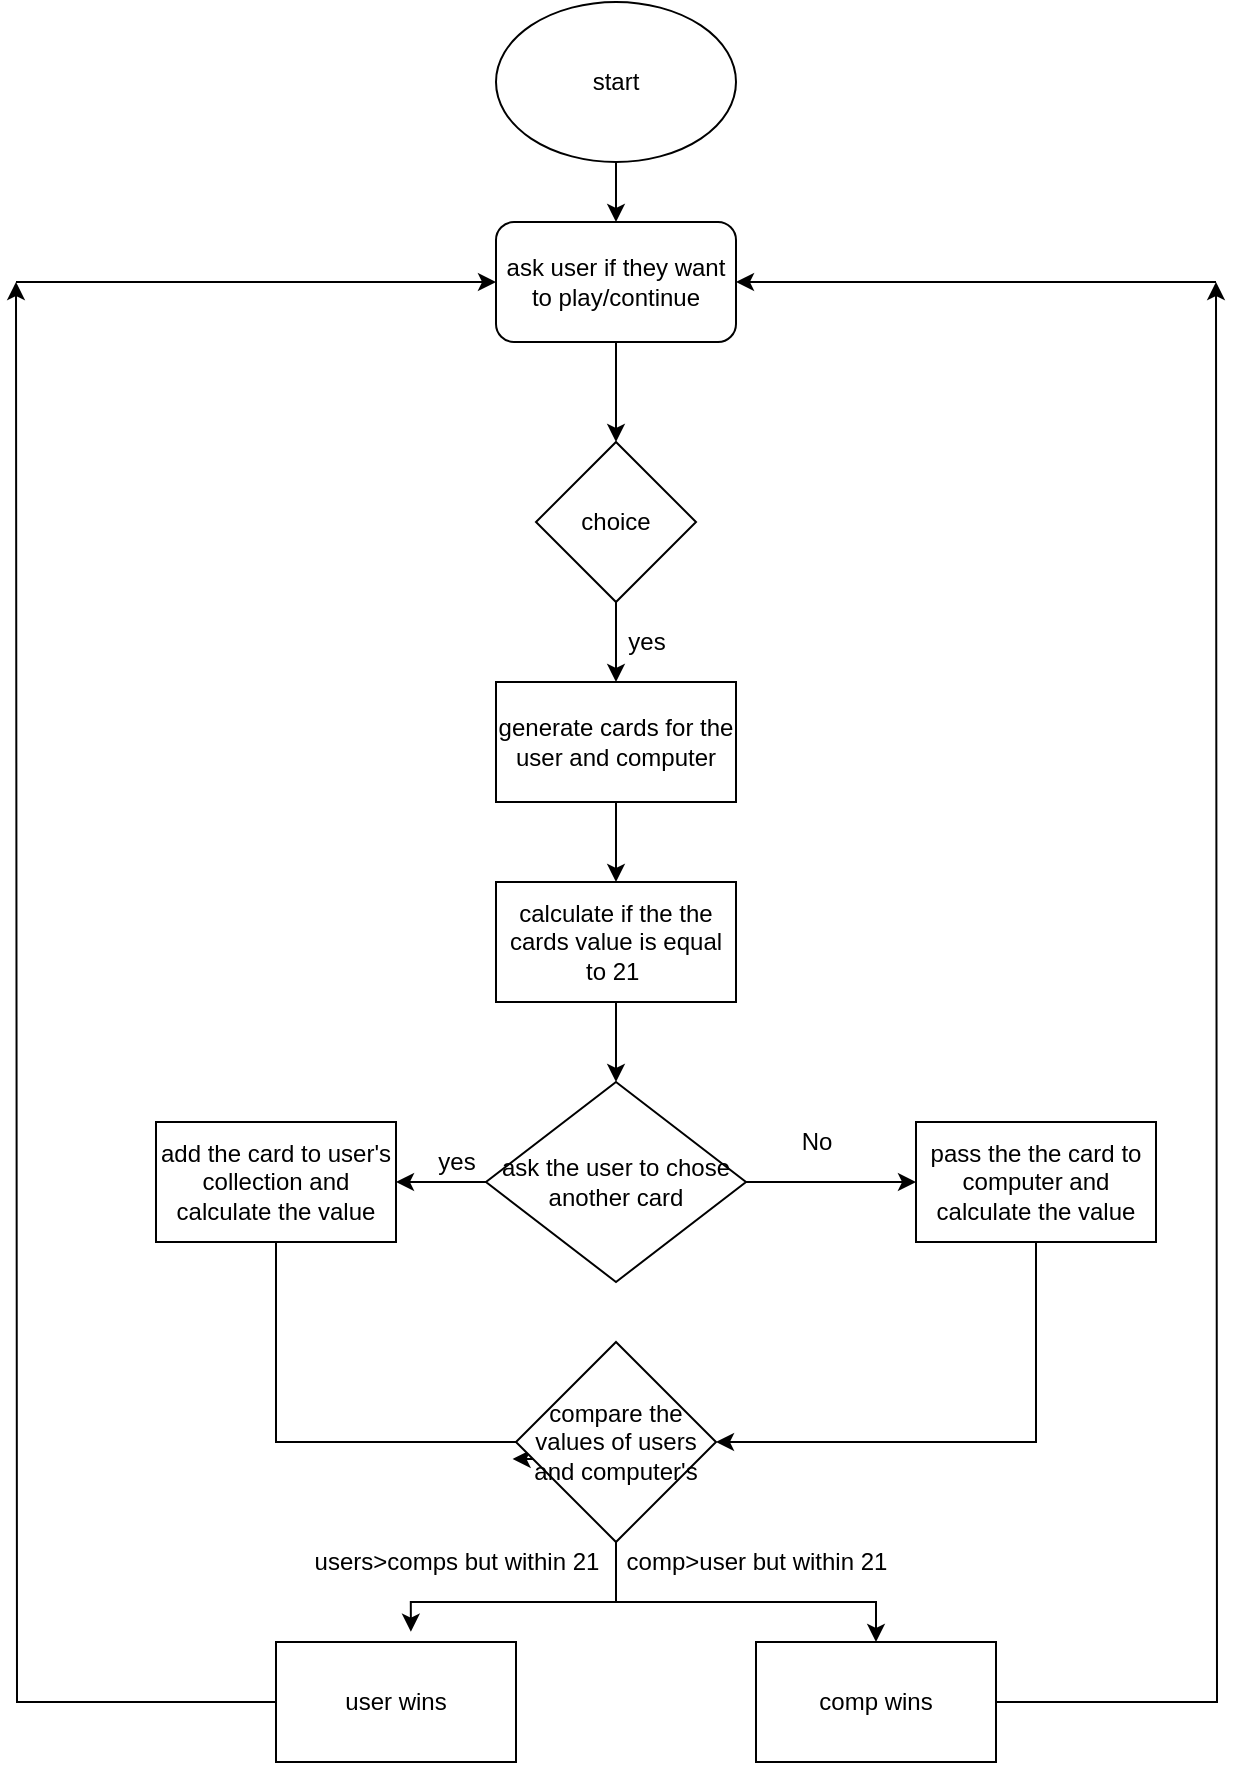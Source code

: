 <mxfile version="16.5.3" type="device"><diagram id="02asDBzawmZz0uC6jXSy" name="Page-1"><mxGraphModel dx="830" dy="463" grid="1" gridSize="10" guides="1" tooltips="1" connect="1" arrows="1" fold="1" page="1" pageScale="1" pageWidth="850" pageHeight="1100" math="0" shadow="0"><root><mxCell id="0"/><mxCell id="1" parent="0"/><mxCell id="23eE-KDFTpCYdaaX3a90-1" value="start" style="ellipse;whiteSpace=wrap;html=1;" vertex="1" parent="1"><mxGeometry x="360" y="10" width="120" height="80" as="geometry"/></mxCell><mxCell id="23eE-KDFTpCYdaaX3a90-2" value="" style="endArrow=classic;html=1;rounded=0;exitX=0.5;exitY=1;exitDx=0;exitDy=0;" edge="1" parent="1" source="23eE-KDFTpCYdaaX3a90-1" target="23eE-KDFTpCYdaaX3a90-3"><mxGeometry width="50" height="50" relative="1" as="geometry"><mxPoint x="400" y="320" as="sourcePoint"/><mxPoint x="420" y="130" as="targetPoint"/><Array as="points"/></mxGeometry></mxCell><mxCell id="23eE-KDFTpCYdaaX3a90-6" style="edgeStyle=orthogonalEdgeStyle;rounded=0;orthogonalLoop=1;jettySize=auto;html=1;exitX=0.5;exitY=1;exitDx=0;exitDy=0;entryX=0.5;entryY=0;entryDx=0;entryDy=0;" edge="1" parent="1" source="23eE-KDFTpCYdaaX3a90-3"><mxGeometry relative="1" as="geometry"><mxPoint x="420" y="230" as="targetPoint"/></mxGeometry></mxCell><mxCell id="23eE-KDFTpCYdaaX3a90-3" value="ask user if they want to play/continue" style="rounded=1;whiteSpace=wrap;html=1;" vertex="1" parent="1"><mxGeometry x="360" y="120" width="120" height="60" as="geometry"/></mxCell><mxCell id="23eE-KDFTpCYdaaX3a90-9" value="" style="edgeStyle=orthogonalEdgeStyle;rounded=0;orthogonalLoop=1;jettySize=auto;html=1;" edge="1" parent="1" source="23eE-KDFTpCYdaaX3a90-7" target="23eE-KDFTpCYdaaX3a90-8"><mxGeometry relative="1" as="geometry"/></mxCell><mxCell id="23eE-KDFTpCYdaaX3a90-7" value="choice" style="rhombus;whiteSpace=wrap;html=1;" vertex="1" parent="1"><mxGeometry x="380" y="230" width="80" height="80" as="geometry"/></mxCell><mxCell id="23eE-KDFTpCYdaaX3a90-14" value="" style="edgeStyle=orthogonalEdgeStyle;rounded=0;orthogonalLoop=1;jettySize=auto;html=1;" edge="1" parent="1" source="23eE-KDFTpCYdaaX3a90-8" target="23eE-KDFTpCYdaaX3a90-13"><mxGeometry relative="1" as="geometry"/></mxCell><mxCell id="23eE-KDFTpCYdaaX3a90-8" value="generate cards for the user and computer" style="whiteSpace=wrap;html=1;" vertex="1" parent="1"><mxGeometry x="360" y="350" width="120" height="60" as="geometry"/></mxCell><mxCell id="23eE-KDFTpCYdaaX3a90-10" value="yes" style="text;html=1;align=center;verticalAlign=middle;resizable=0;points=[];autosize=1;strokeColor=none;fillColor=none;" vertex="1" parent="1"><mxGeometry x="420" y="320" width="30" height="20" as="geometry"/></mxCell><mxCell id="23eE-KDFTpCYdaaX3a90-16" value="" style="edgeStyle=orthogonalEdgeStyle;rounded=0;orthogonalLoop=1;jettySize=auto;html=1;" edge="1" parent="1" source="23eE-KDFTpCYdaaX3a90-13" target="23eE-KDFTpCYdaaX3a90-15"><mxGeometry relative="1" as="geometry"/></mxCell><mxCell id="23eE-KDFTpCYdaaX3a90-13" value="calculate if the the cards value is equal to 21&amp;nbsp;" style="whiteSpace=wrap;html=1;" vertex="1" parent="1"><mxGeometry x="360" y="450" width="120" height="60" as="geometry"/></mxCell><mxCell id="23eE-KDFTpCYdaaX3a90-18" value="" style="edgeStyle=orthogonalEdgeStyle;rounded=0;orthogonalLoop=1;jettySize=auto;html=1;" edge="1" parent="1" source="23eE-KDFTpCYdaaX3a90-15" target="23eE-KDFTpCYdaaX3a90-17"><mxGeometry relative="1" as="geometry"/></mxCell><mxCell id="23eE-KDFTpCYdaaX3a90-21" value="" style="edgeStyle=orthogonalEdgeStyle;rounded=0;orthogonalLoop=1;jettySize=auto;html=1;" edge="1" parent="1" source="23eE-KDFTpCYdaaX3a90-15" target="23eE-KDFTpCYdaaX3a90-20"><mxGeometry relative="1" as="geometry"/></mxCell><mxCell id="23eE-KDFTpCYdaaX3a90-15" value="ask the user to chose another card" style="rhombus;whiteSpace=wrap;html=1;" vertex="1" parent="1"><mxGeometry x="355" y="550" width="130" height="100" as="geometry"/></mxCell><mxCell id="23eE-KDFTpCYdaaX3a90-24" style="edgeStyle=orthogonalEdgeStyle;rounded=0;orthogonalLoop=1;jettySize=auto;html=1;exitX=0.5;exitY=1;exitDx=0;exitDy=0;entryX=-0.017;entryY=0.585;entryDx=0;entryDy=0;entryPerimeter=0;" edge="1" parent="1" source="23eE-KDFTpCYdaaX3a90-17" target="23eE-KDFTpCYdaaX3a90-23"><mxGeometry relative="1" as="geometry"><Array as="points"><mxPoint x="250" y="730"/><mxPoint x="379" y="730"/></Array></mxGeometry></mxCell><mxCell id="23eE-KDFTpCYdaaX3a90-17" value="add the card to user's collection and calculate the value" style="whiteSpace=wrap;html=1;" vertex="1" parent="1"><mxGeometry x="190" y="570" width="120" height="60" as="geometry"/></mxCell><mxCell id="23eE-KDFTpCYdaaX3a90-19" value="yes" style="text;html=1;align=center;verticalAlign=middle;resizable=0;points=[];autosize=1;strokeColor=none;fillColor=none;" vertex="1" parent="1"><mxGeometry x="325" y="580" width="30" height="20" as="geometry"/></mxCell><mxCell id="23eE-KDFTpCYdaaX3a90-25" style="edgeStyle=orthogonalEdgeStyle;rounded=0;orthogonalLoop=1;jettySize=auto;html=1;exitX=0.5;exitY=1;exitDx=0;exitDy=0;entryX=1;entryY=0.5;entryDx=0;entryDy=0;" edge="1" parent="1" source="23eE-KDFTpCYdaaX3a90-20" target="23eE-KDFTpCYdaaX3a90-23"><mxGeometry relative="1" as="geometry"/></mxCell><mxCell id="23eE-KDFTpCYdaaX3a90-20" value="pass the the card to computer and calculate the value" style="whiteSpace=wrap;html=1;" vertex="1" parent="1"><mxGeometry x="570" y="570" width="120" height="60" as="geometry"/></mxCell><mxCell id="23eE-KDFTpCYdaaX3a90-22" value="No" style="text;html=1;align=center;verticalAlign=middle;resizable=0;points=[];autosize=1;strokeColor=none;fillColor=none;" vertex="1" parent="1"><mxGeometry x="505" y="570" width="30" height="20" as="geometry"/></mxCell><mxCell id="23eE-KDFTpCYdaaX3a90-31" style="edgeStyle=orthogonalEdgeStyle;rounded=0;orthogonalLoop=1;jettySize=auto;html=1;exitX=0.5;exitY=1;exitDx=0;exitDy=0;entryX=0.562;entryY=-0.086;entryDx=0;entryDy=0;entryPerimeter=0;" edge="1" parent="1" source="23eE-KDFTpCYdaaX3a90-23" target="23eE-KDFTpCYdaaX3a90-26"><mxGeometry relative="1" as="geometry"><Array as="points"><mxPoint x="420" y="810"/><mxPoint x="317" y="810"/></Array></mxGeometry></mxCell><mxCell id="23eE-KDFTpCYdaaX3a90-35" style="edgeStyle=orthogonalEdgeStyle;rounded=0;orthogonalLoop=1;jettySize=auto;html=1;entryX=0.5;entryY=0;entryDx=0;entryDy=0;" edge="1" parent="1" source="23eE-KDFTpCYdaaX3a90-23" target="23eE-KDFTpCYdaaX3a90-34"><mxGeometry relative="1" as="geometry"><Array as="points"><mxPoint x="420" y="810"/><mxPoint x="550" y="810"/></Array></mxGeometry></mxCell><mxCell id="23eE-KDFTpCYdaaX3a90-23" value="compare the values of users and computer's" style="rhombus;whiteSpace=wrap;html=1;" vertex="1" parent="1"><mxGeometry x="370" y="680" width="100" height="100" as="geometry"/></mxCell><mxCell id="23eE-KDFTpCYdaaX3a90-37" style="edgeStyle=orthogonalEdgeStyle;rounded=0;orthogonalLoop=1;jettySize=auto;html=1;exitX=0;exitY=0.5;exitDx=0;exitDy=0;" edge="1" parent="1" source="23eE-KDFTpCYdaaX3a90-26"><mxGeometry relative="1" as="geometry"><mxPoint x="120" y="150" as="targetPoint"/></mxGeometry></mxCell><mxCell id="23eE-KDFTpCYdaaX3a90-26" value="user wins" style="whiteSpace=wrap;html=1;" vertex="1" parent="1"><mxGeometry x="250" y="830" width="120" height="60" as="geometry"/></mxCell><mxCell id="23eE-KDFTpCYdaaX3a90-29" value="users&amp;gt;comps but within 21" style="text;html=1;align=center;verticalAlign=middle;resizable=0;points=[];autosize=1;strokeColor=none;fillColor=none;" vertex="1" parent="1"><mxGeometry x="260" y="780" width="160" height="20" as="geometry"/></mxCell><mxCell id="23eE-KDFTpCYdaaX3a90-38" style="edgeStyle=orthogonalEdgeStyle;rounded=0;orthogonalLoop=1;jettySize=auto;html=1;exitX=1;exitY=0.5;exitDx=0;exitDy=0;" edge="1" parent="1" source="23eE-KDFTpCYdaaX3a90-34"><mxGeometry relative="1" as="geometry"><mxPoint x="720" y="150" as="targetPoint"/></mxGeometry></mxCell><mxCell id="23eE-KDFTpCYdaaX3a90-34" value="comp wins" style="whiteSpace=wrap;html=1;" vertex="1" parent="1"><mxGeometry x="490" y="830" width="120" height="60" as="geometry"/></mxCell><mxCell id="23eE-KDFTpCYdaaX3a90-36" value="comp&amp;gt;user but within 21" style="text;html=1;align=center;verticalAlign=middle;resizable=0;points=[];autosize=1;strokeColor=none;fillColor=none;" vertex="1" parent="1"><mxGeometry x="415" y="780" width="150" height="20" as="geometry"/></mxCell><mxCell id="23eE-KDFTpCYdaaX3a90-40" value="" style="endArrow=classic;html=1;rounded=0;entryX=0;entryY=0.5;entryDx=0;entryDy=0;" edge="1" parent="1" target="23eE-KDFTpCYdaaX3a90-3"><mxGeometry width="50" height="50" relative="1" as="geometry"><mxPoint x="120" y="150" as="sourcePoint"/><mxPoint x="170" y="210" as="targetPoint"/></mxGeometry></mxCell><mxCell id="23eE-KDFTpCYdaaX3a90-41" value="" style="endArrow=classic;html=1;rounded=0;entryX=1;entryY=0.5;entryDx=0;entryDy=0;" edge="1" parent="1" target="23eE-KDFTpCYdaaX3a90-3"><mxGeometry width="50" height="50" relative="1" as="geometry"><mxPoint x="720" y="150" as="sourcePoint"/><mxPoint x="600" y="330" as="targetPoint"/></mxGeometry></mxCell></root></mxGraphModel></diagram></mxfile>